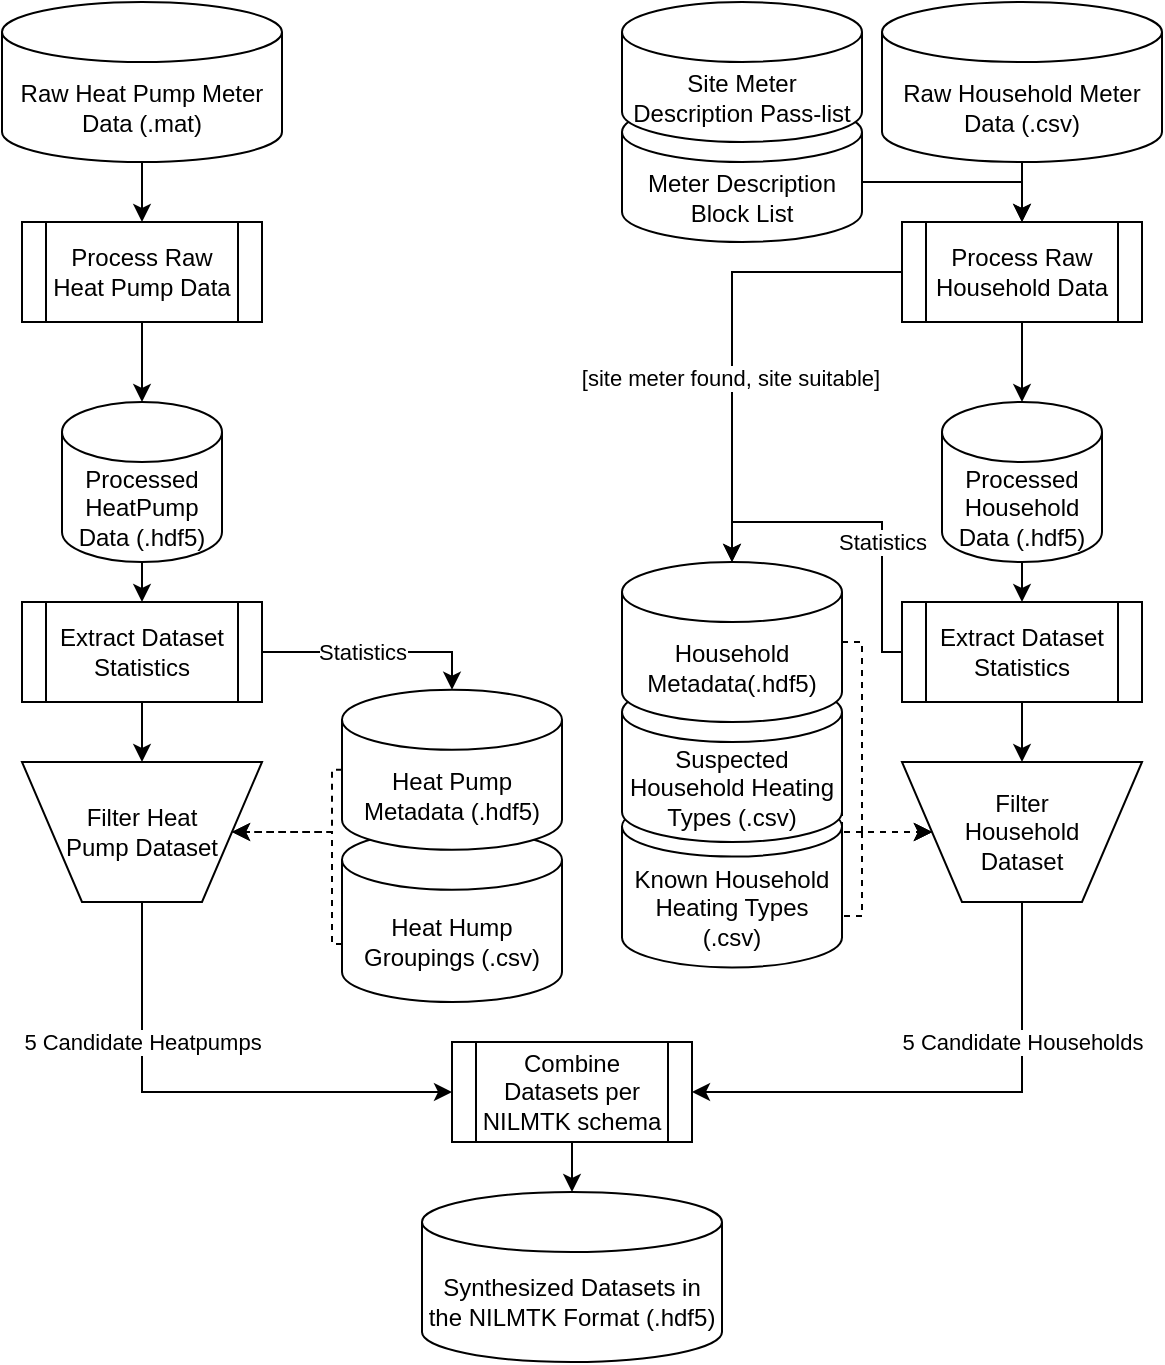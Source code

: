 <mxfile version="18.0.0" type="device"><diagram id="g-NJE-j_6PQz_Az0bj_Y" name="Page-1"><mxGraphModel dx="2062" dy="1109" grid="1" gridSize="10" guides="1" tooltips="1" connect="1" arrows="1" fold="1" page="1" pageScale="1" pageWidth="850" pageHeight="1100" math="0" shadow="0"><root><mxCell id="0"/><mxCell id="1" parent="0"/><mxCell id="sgGpXoZ64rEeqWDSIyrq-218" value="Meter Description Block List" style="shape=cylinder3;whiteSpace=wrap;html=1;boundedLbl=1;backgroundOutline=1;size=15;" parent="1" vertex="1"><mxGeometry x="480" y="70" width="120" height="70" as="geometry"/></mxCell><mxCell id="sgGpXoZ64rEeqWDSIyrq-197" value="Heat Hump Groupings (.csv)" style="shape=cylinder3;whiteSpace=wrap;html=1;boundedLbl=1;backgroundOutline=1;size=15;" parent="1" vertex="1"><mxGeometry x="340" y="433.85" width="110" height="86.154" as="geometry"/></mxCell><mxCell id="sgGpXoZ64rEeqWDSIyrq-169" style="edgeStyle=orthogonalEdgeStyle;rounded=0;orthogonalLoop=1;jettySize=auto;html=1;exitX=0.5;exitY=1;exitDx=0;exitDy=0;exitPerimeter=0;entryX=0.5;entryY=0;entryDx=0;entryDy=0;" parent="1" source="sgGpXoZ64rEeqWDSIyrq-6" target="sgGpXoZ64rEeqWDSIyrq-18" edge="1"><mxGeometry relative="1" as="geometry"/></mxCell><mxCell id="sgGpXoZ64rEeqWDSIyrq-6" value="Raw Household Meter Data (.csv) " style="shape=cylinder3;whiteSpace=wrap;html=1;boundedLbl=1;backgroundOutline=1;size=15;" parent="1" vertex="1"><mxGeometry x="610" y="20" width="140" height="80" as="geometry"/></mxCell><mxCell id="sgGpXoZ64rEeqWDSIyrq-186" style="edgeStyle=orthogonalEdgeStyle;rounded=0;orthogonalLoop=1;jettySize=auto;html=1;exitX=0.5;exitY=1;exitDx=0;exitDy=0;exitPerimeter=0;entryX=0.5;entryY=0;entryDx=0;entryDy=0;" parent="1" source="sgGpXoZ64rEeqWDSIyrq-13" target="sgGpXoZ64rEeqWDSIyrq-185" edge="1"><mxGeometry relative="1" as="geometry"/></mxCell><mxCell id="sgGpXoZ64rEeqWDSIyrq-13" value="Processed Household Data (.hdf5) " style="shape=cylinder3;whiteSpace=wrap;html=1;boundedLbl=1;backgroundOutline=1;size=15;" parent="1" vertex="1"><mxGeometry x="640" y="220" width="80" height="80" as="geometry"/></mxCell><mxCell id="sgGpXoZ64rEeqWDSIyrq-170" style="edgeStyle=orthogonalEdgeStyle;rounded=0;orthogonalLoop=1;jettySize=auto;html=1;exitX=0;exitY=0.5;exitDx=0;exitDy=0;entryX=0.5;entryY=0;entryDx=0;entryDy=0;entryPerimeter=0;" parent="1" source="sgGpXoZ64rEeqWDSIyrq-18" target="sgGpXoZ64rEeqWDSIyrq-14" edge="1"><mxGeometry relative="1" as="geometry"/></mxCell><mxCell id="sgGpXoZ64rEeqWDSIyrq-221" value="[site meter found, site suitable]" style="edgeLabel;html=1;align=center;verticalAlign=middle;resizable=0;points=[];" parent="sgGpXoZ64rEeqWDSIyrq-170" vertex="1" connectable="0"><mxGeometry x="0.199" y="-1" relative="1" as="geometry"><mxPoint as="offset"/></mxGeometry></mxCell><mxCell id="sgGpXoZ64rEeqWDSIyrq-172" style="edgeStyle=orthogonalEdgeStyle;rounded=0;orthogonalLoop=1;jettySize=auto;html=1;exitX=0.5;exitY=1;exitDx=0;exitDy=0;entryX=0.5;entryY=0;entryDx=0;entryDy=0;entryPerimeter=0;" parent="1" source="sgGpXoZ64rEeqWDSIyrq-18" target="sgGpXoZ64rEeqWDSIyrq-13" edge="1"><mxGeometry relative="1" as="geometry"/></mxCell><mxCell id="sgGpXoZ64rEeqWDSIyrq-18" value="Process Raw Household Data" style="shape=process;whiteSpace=wrap;html=1;backgroundOutline=1;" parent="1" vertex="1"><mxGeometry x="620" y="130" width="120" height="50" as="geometry"/></mxCell><mxCell id="sgGpXoZ64rEeqWDSIyrq-37" value="" style="group" parent="1" vertex="1" connectable="0"><mxGeometry x="480" y="370" width="110" height="180" as="geometry"/></mxCell><mxCell id="sgGpXoZ64rEeqWDSIyrq-35" value="Known Household Heating Types (.csv)" style="shape=cylinder3;whiteSpace=wrap;html=1;boundedLbl=1;backgroundOutline=1;size=15;" parent="sgGpXoZ64rEeqWDSIyrq-37" vertex="1"><mxGeometry y="47.31" width="110" height="85.38" as="geometry"/></mxCell><mxCell id="sgGpXoZ64rEeqWDSIyrq-36" value="Suspected Household Heating Types (.csv)" style="shape=cylinder3;whiteSpace=wrap;html=1;boundedLbl=1;backgroundOutline=1;size=15;" parent="sgGpXoZ64rEeqWDSIyrq-37" vertex="1"><mxGeometry y="-10" width="110" height="80" as="geometry"/></mxCell><mxCell id="sgGpXoZ64rEeqWDSIyrq-70" style="edgeStyle=orthogonalEdgeStyle;rounded=0;orthogonalLoop=1;jettySize=auto;html=1;exitX=0.5;exitY=1;exitDx=0;exitDy=0;entryX=0.5;entryY=0;entryDx=0;entryDy=0;entryPerimeter=0;" parent="1" source="sgGpXoZ64rEeqWDSIyrq-57" target="sgGpXoZ64rEeqWDSIyrq-66" edge="1"><mxGeometry relative="1" as="geometry"><mxPoint x="455" y="625" as="targetPoint"/></mxGeometry></mxCell><mxCell id="sgGpXoZ64rEeqWDSIyrq-57" value="Combine Datasets per NILMTK schema" style="shape=process;whiteSpace=wrap;html=1;backgroundOutline=1;" parent="1" vertex="1"><mxGeometry x="395" y="540" width="120" height="50" as="geometry"/></mxCell><mxCell id="sgGpXoZ64rEeqWDSIyrq-66" value="Synthesized Datasets in the NILMTK Format (.hdf5)" style="shape=cylinder3;whiteSpace=wrap;html=1;boundedLbl=1;backgroundOutline=1;size=15;" parent="1" vertex="1"><mxGeometry x="380" y="615" width="150" height="85" as="geometry"/></mxCell><mxCell id="sgGpXoZ64rEeqWDSIyrq-68" style="edgeStyle=orthogonalEdgeStyle;rounded=0;orthogonalLoop=1;jettySize=auto;html=1;entryX=1;entryY=0.5;entryDx=0;entryDy=0;exitX=0.5;exitY=0;exitDx=0;exitDy=0;" parent="1" source="sgGpXoZ64rEeqWDSIyrq-176" target="sgGpXoZ64rEeqWDSIyrq-57" edge="1"><mxGeometry relative="1" as="geometry"><mxPoint x="760" y="890.0" as="sourcePoint"/><Array as="points"><mxPoint x="680" y="565"/></Array></mxGeometry></mxCell><mxCell id="sgGpXoZ64rEeqWDSIyrq-213" value="5 Candidate Households" style="edgeLabel;html=1;align=center;verticalAlign=middle;resizable=0;points=[];" parent="sgGpXoZ64rEeqWDSIyrq-68" vertex="1" connectable="0"><mxGeometry x="-0.06" y="-2" relative="1" as="geometry"><mxPoint x="27" y="-23" as="offset"/></mxGeometry></mxCell><mxCell id="sgGpXoZ64rEeqWDSIyrq-173" value="" style="group" parent="1" vertex="1" connectable="0"><mxGeometry x="620" y="400" width="120" height="70" as="geometry"/></mxCell><mxCell id="sgGpXoZ64rEeqWDSIyrq-174" value="" style="sketch=0;aspect=fixed;pointerEvents=1;shadow=0;dashed=0;html=1;strokeColor=none;labelPosition=center;verticalLabelPosition=bottom;verticalAlign=top;align=center;fillColor=#00188D;shape=mxgraph.mscae.enterprise.filter" parent="sgGpXoZ64rEeqWDSIyrq-173" vertex="1"><mxGeometry x="85" y="10" width="19.44" height="17.5" as="geometry"/></mxCell><mxCell id="sgGpXoZ64rEeqWDSIyrq-175" value="" style="group" parent="sgGpXoZ64rEeqWDSIyrq-173" vertex="1" connectable="0"><mxGeometry x="-7.105e-15" y="-7.105e-15" width="120" height="70" as="geometry"/></mxCell><mxCell id="sgGpXoZ64rEeqWDSIyrq-176" value="" style="shape=trapezoid;perimeter=trapezoidPerimeter;whiteSpace=wrap;html=1;fixedSize=1;size=30;rotation=-180;" parent="sgGpXoZ64rEeqWDSIyrq-175" vertex="1"><mxGeometry x="7.105e-15" y="7.105e-15" width="120" height="70" as="geometry"/></mxCell><mxCell id="sgGpXoZ64rEeqWDSIyrq-177" value="Filter Household Dataset" style="text;html=1;strokeColor=none;fillColor=none;align=center;verticalAlign=middle;whiteSpace=wrap;rounded=0;" parent="sgGpXoZ64rEeqWDSIyrq-175" vertex="1"><mxGeometry x="20" y="20" width="80" height="30" as="geometry"/></mxCell><mxCell id="sgGpXoZ64rEeqWDSIyrq-178" style="edgeStyle=orthogonalEdgeStyle;rounded=0;orthogonalLoop=1;jettySize=auto;html=1;exitX=1;exitY=0.5;exitDx=0;exitDy=0;exitPerimeter=0;entryX=1;entryY=0.5;entryDx=0;entryDy=0;dashed=1;" parent="1" source="sgGpXoZ64rEeqWDSIyrq-14" target="sgGpXoZ64rEeqWDSIyrq-176" edge="1"><mxGeometry relative="1" as="geometry"><Array as="points"><mxPoint x="600" y="340"/><mxPoint x="600" y="435"/></Array></mxGeometry></mxCell><mxCell id="sgGpXoZ64rEeqWDSIyrq-14" value="Household Metadata(.hdf5) " style="shape=cylinder3;whiteSpace=wrap;html=1;boundedLbl=1;backgroundOutline=1;size=15;" parent="1" vertex="1"><mxGeometry x="480" y="300" width="110" height="80" as="geometry"/></mxCell><mxCell id="sgGpXoZ64rEeqWDSIyrq-179" style="edgeStyle=orthogonalEdgeStyle;rounded=0;orthogonalLoop=1;jettySize=auto;html=1;exitX=1;exitY=0.5;exitDx=0;exitDy=0;exitPerimeter=0;entryX=1;entryY=0.5;entryDx=0;entryDy=0;dashed=1;" parent="1" source="sgGpXoZ64rEeqWDSIyrq-35" target="sgGpXoZ64rEeqWDSIyrq-176" edge="1"><mxGeometry relative="1" as="geometry"><mxPoint x="600" y="280" as="sourcePoint"/><mxPoint x="645" y="375" as="targetPoint"/><Array as="points"><mxPoint x="600" y="477"/><mxPoint x="600" y="435"/></Array></mxGeometry></mxCell><mxCell id="sgGpXoZ64rEeqWDSIyrq-180" style="edgeStyle=orthogonalEdgeStyle;rounded=0;orthogonalLoop=1;jettySize=auto;html=1;exitX=1;exitY=0.5;exitDx=0;exitDy=0;exitPerimeter=0;entryX=1;entryY=0.5;entryDx=0;entryDy=0;dashed=1;" parent="1" source="sgGpXoZ64rEeqWDSIyrq-36" target="sgGpXoZ64rEeqWDSIyrq-176" edge="1"><mxGeometry relative="1" as="geometry"><mxPoint x="600" y="417.31" as="sourcePoint"/><mxPoint x="645" y="375" as="targetPoint"/><Array as="points"><mxPoint x="590" y="435"/></Array></mxGeometry></mxCell><mxCell id="sgGpXoZ64rEeqWDSIyrq-187" style="edgeStyle=orthogonalEdgeStyle;rounded=0;orthogonalLoop=1;jettySize=auto;html=1;exitX=0.5;exitY=1;exitDx=0;exitDy=0;" parent="1" source="sgGpXoZ64rEeqWDSIyrq-185" target="sgGpXoZ64rEeqWDSIyrq-176" edge="1"><mxGeometry relative="1" as="geometry"/></mxCell><mxCell id="sgGpXoZ64rEeqWDSIyrq-210" style="edgeStyle=orthogonalEdgeStyle;rounded=0;orthogonalLoop=1;jettySize=auto;html=1;exitX=0;exitY=0.5;exitDx=0;exitDy=0;entryX=0.5;entryY=0;entryDx=0;entryDy=0;entryPerimeter=0;" parent="1" source="sgGpXoZ64rEeqWDSIyrq-185" target="sgGpXoZ64rEeqWDSIyrq-14" edge="1"><mxGeometry relative="1" as="geometry"><Array as="points"><mxPoint x="610" y="345"/><mxPoint x="610" y="280"/><mxPoint x="535" y="280"/></Array></mxGeometry></mxCell><mxCell id="sgGpXoZ64rEeqWDSIyrq-222" value="Statistics" style="edgeLabel;html=1;align=center;verticalAlign=middle;resizable=0;points=[];" parent="sgGpXoZ64rEeqWDSIyrq-210" vertex="1" connectable="0"><mxGeometry x="0.016" y="2" relative="1" as="geometry"><mxPoint x="11" y="8" as="offset"/></mxGeometry></mxCell><mxCell id="sgGpXoZ64rEeqWDSIyrq-185" value="Extract Dataset Statistics" style="shape=process;whiteSpace=wrap;html=1;backgroundOutline=1;" parent="1" vertex="1"><mxGeometry x="620" y="320" width="120" height="50" as="geometry"/></mxCell><mxCell id="sgGpXoZ64rEeqWDSIyrq-188" style="edgeStyle=orthogonalEdgeStyle;rounded=0;orthogonalLoop=1;jettySize=auto;html=1;exitX=0.5;exitY=1;exitDx=0;exitDy=0;exitPerimeter=0;entryX=0.5;entryY=0;entryDx=0;entryDy=0;" parent="1" source="sgGpXoZ64rEeqWDSIyrq-189" target="sgGpXoZ64rEeqWDSIyrq-194" edge="1"><mxGeometry relative="1" as="geometry"/></mxCell><mxCell id="sgGpXoZ64rEeqWDSIyrq-189" value="Raw Heat Pump Meter Data (.mat) " style="shape=cylinder3;whiteSpace=wrap;html=1;boundedLbl=1;backgroundOutline=1;size=15;" parent="1" vertex="1"><mxGeometry x="170" y="20" width="140" height="80" as="geometry"/></mxCell><mxCell id="sgGpXoZ64rEeqWDSIyrq-190" style="edgeStyle=orthogonalEdgeStyle;rounded=0;orthogonalLoop=1;jettySize=auto;html=1;exitX=0.5;exitY=1;exitDx=0;exitDy=0;exitPerimeter=0;entryX=0.5;entryY=0;entryDx=0;entryDy=0;" parent="1" source="sgGpXoZ64rEeqWDSIyrq-191" target="sgGpXoZ64rEeqWDSIyrq-208" edge="1"><mxGeometry relative="1" as="geometry"/></mxCell><mxCell id="sgGpXoZ64rEeqWDSIyrq-191" value="Processed HeatPump Data (.hdf5) " style="shape=cylinder3;whiteSpace=wrap;html=1;boundedLbl=1;backgroundOutline=1;size=15;" parent="1" vertex="1"><mxGeometry x="200" y="220" width="80" height="80" as="geometry"/></mxCell><mxCell id="sgGpXoZ64rEeqWDSIyrq-193" style="edgeStyle=orthogonalEdgeStyle;rounded=0;orthogonalLoop=1;jettySize=auto;html=1;exitX=0.5;exitY=1;exitDx=0;exitDy=0;entryX=0.5;entryY=0;entryDx=0;entryDy=0;entryPerimeter=0;" parent="1" source="sgGpXoZ64rEeqWDSIyrq-194" target="sgGpXoZ64rEeqWDSIyrq-191" edge="1"><mxGeometry relative="1" as="geometry"/></mxCell><mxCell id="sgGpXoZ64rEeqWDSIyrq-194" value="Process Raw Heat Pump Data" style="shape=process;whiteSpace=wrap;html=1;backgroundOutline=1;" parent="1" vertex="1"><mxGeometry x="180" y="130" width="120" height="50" as="geometry"/></mxCell><mxCell id="sgGpXoZ64rEeqWDSIyrq-198" value="" style="group" parent="1" vertex="1" connectable="0"><mxGeometry x="180" y="400" width="120" height="70" as="geometry"/></mxCell><mxCell id="sgGpXoZ64rEeqWDSIyrq-199" value="" style="sketch=0;aspect=fixed;pointerEvents=1;shadow=0;dashed=0;html=1;strokeColor=none;labelPosition=center;verticalLabelPosition=bottom;verticalAlign=top;align=center;fillColor=#00188D;shape=mxgraph.mscae.enterprise.filter" parent="sgGpXoZ64rEeqWDSIyrq-198" vertex="1"><mxGeometry x="85" y="10" width="19.44" height="17.5" as="geometry"/></mxCell><mxCell id="sgGpXoZ64rEeqWDSIyrq-200" value="" style="group" parent="sgGpXoZ64rEeqWDSIyrq-198" vertex="1" connectable="0"><mxGeometry x="-7.105e-15" y="-7.105e-15" width="120" height="70" as="geometry"/></mxCell><mxCell id="sgGpXoZ64rEeqWDSIyrq-201" value="" style="shape=trapezoid;perimeter=trapezoidPerimeter;whiteSpace=wrap;html=1;fixedSize=1;size=30;rotation=-180;" parent="sgGpXoZ64rEeqWDSIyrq-200" vertex="1"><mxGeometry x="7.105e-15" y="7.105e-15" width="120" height="70" as="geometry"/></mxCell><mxCell id="sgGpXoZ64rEeqWDSIyrq-202" value="Filter Heat Pump Dataset" style="text;html=1;strokeColor=none;fillColor=none;align=center;verticalAlign=middle;whiteSpace=wrap;rounded=0;" parent="sgGpXoZ64rEeqWDSIyrq-200" vertex="1"><mxGeometry x="20" y="20" width="80" height="30" as="geometry"/></mxCell><mxCell id="sgGpXoZ64rEeqWDSIyrq-203" style="edgeStyle=orthogonalEdgeStyle;rounded=0;orthogonalLoop=1;jettySize=auto;html=1;exitX=0;exitY=0.5;exitDx=0;exitDy=0;exitPerimeter=0;entryX=0;entryY=0.5;entryDx=0;entryDy=0;dashed=1;" parent="1" source="sgGpXoZ64rEeqWDSIyrq-204" target="sgGpXoZ64rEeqWDSIyrq-201" edge="1"><mxGeometry relative="1" as="geometry"><Array as="points"><mxPoint x="335" y="404"/><mxPoint x="335" y="435"/></Array></mxGeometry></mxCell><mxCell id="sgGpXoZ64rEeqWDSIyrq-204" value="Heat Pump Metadata (.hdf5) " style="shape=cylinder3;whiteSpace=wrap;html=1;boundedLbl=1;backgroundOutline=1;size=15;" parent="1" vertex="1"><mxGeometry x="340" y="363.85" width="110" height="80" as="geometry"/></mxCell><mxCell id="sgGpXoZ64rEeqWDSIyrq-206" style="edgeStyle=orthogonalEdgeStyle;rounded=0;orthogonalLoop=1;jettySize=auto;html=1;exitX=0;exitY=0;exitDx=0;exitDy=57.115;exitPerimeter=0;entryX=0;entryY=0.5;entryDx=0;entryDy=0;dashed=1;" parent="1" source="sgGpXoZ64rEeqWDSIyrq-197" target="sgGpXoZ64rEeqWDSIyrq-201" edge="1"><mxGeometry relative="1" as="geometry"><mxPoint x="160" y="417.31" as="sourcePoint"/><mxPoint x="205" y="375" as="targetPoint"/><Array as="points"><mxPoint x="335" y="491"/><mxPoint x="335" y="435"/></Array></mxGeometry></mxCell><mxCell id="sgGpXoZ64rEeqWDSIyrq-207" style="edgeStyle=orthogonalEdgeStyle;rounded=0;orthogonalLoop=1;jettySize=auto;html=1;exitX=0.5;exitY=1;exitDx=0;exitDy=0;" parent="1" source="sgGpXoZ64rEeqWDSIyrq-208" target="sgGpXoZ64rEeqWDSIyrq-201" edge="1"><mxGeometry relative="1" as="geometry"/></mxCell><mxCell id="sgGpXoZ64rEeqWDSIyrq-211" style="edgeStyle=orthogonalEdgeStyle;rounded=0;orthogonalLoop=1;jettySize=auto;html=1;exitX=1;exitY=0.5;exitDx=0;exitDy=0;entryX=0.5;entryY=0;entryDx=0;entryDy=0;entryPerimeter=0;" parent="1" source="sgGpXoZ64rEeqWDSIyrq-208" target="sgGpXoZ64rEeqWDSIyrq-204" edge="1"><mxGeometry relative="1" as="geometry"><Array as="points"><mxPoint x="395" y="345"/></Array></mxGeometry></mxCell><mxCell id="sgGpXoZ64rEeqWDSIyrq-224" value="Statistics" style="edgeLabel;html=1;align=center;verticalAlign=middle;resizable=0;points=[];" parent="sgGpXoZ64rEeqWDSIyrq-211" vertex="1" connectable="0"><mxGeometry x="-0.406" y="-1" relative="1" as="geometry"><mxPoint x="16" y="-1" as="offset"/></mxGeometry></mxCell><mxCell id="sgGpXoZ64rEeqWDSIyrq-208" value="Extract Dataset Statistics" style="shape=process;whiteSpace=wrap;html=1;backgroundOutline=1;" parent="1" vertex="1"><mxGeometry x="180" y="320" width="120" height="50" as="geometry"/></mxCell><mxCell id="sgGpXoZ64rEeqWDSIyrq-212" style="edgeStyle=orthogonalEdgeStyle;rounded=0;orthogonalLoop=1;jettySize=auto;html=1;exitX=0.5;exitY=0;exitDx=0;exitDy=0;entryX=0;entryY=0.5;entryDx=0;entryDy=0;" parent="1" source="sgGpXoZ64rEeqWDSIyrq-201" target="sgGpXoZ64rEeqWDSIyrq-57" edge="1"><mxGeometry relative="1" as="geometry"/></mxCell><mxCell id="sgGpXoZ64rEeqWDSIyrq-214" value="5 Candidate Heatpumps" style="edgeLabel;html=1;align=center;verticalAlign=middle;resizable=0;points=[];" parent="sgGpXoZ64rEeqWDSIyrq-212" vertex="1" connectable="0"><mxGeometry x="-0.222" y="1" relative="1" as="geometry"><mxPoint x="-3" y="-24" as="offset"/></mxGeometry></mxCell><mxCell id="sgGpXoZ64rEeqWDSIyrq-217" style="edgeStyle=orthogonalEdgeStyle;rounded=0;orthogonalLoop=1;jettySize=auto;html=1;exitX=1;exitY=0.5;exitDx=0;exitDy=0;exitPerimeter=0;entryX=0.5;entryY=0;entryDx=0;entryDy=0;" parent="1" source="sgGpXoZ64rEeqWDSIyrq-218" target="sgGpXoZ64rEeqWDSIyrq-18" edge="1"><mxGeometry relative="1" as="geometry"><Array as="points"><mxPoint x="600" y="110"/><mxPoint x="680" y="110"/></Array></mxGeometry></mxCell><mxCell id="sgGpXoZ64rEeqWDSIyrq-216" value="Site Meter Description Pass-list" style="shape=cylinder3;whiteSpace=wrap;html=1;boundedLbl=1;backgroundOutline=1;size=15;" parent="1" vertex="1"><mxGeometry x="480" y="20" width="120" height="70" as="geometry"/></mxCell></root></mxGraphModel></diagram></mxfile>